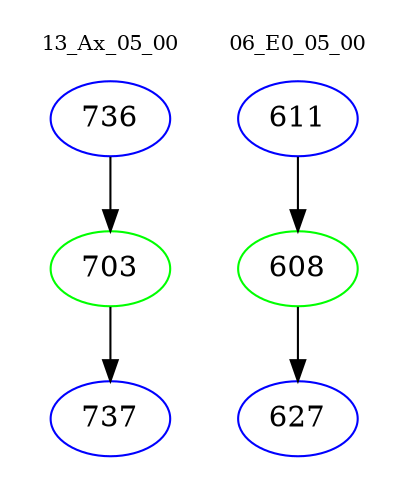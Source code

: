 digraph{
subgraph cluster_0 {
color = white
label = "13_Ax_05_00";
fontsize=10;
T0_736 [label="736", color="blue"]
T0_736 -> T0_703 [color="black"]
T0_703 [label="703", color="green"]
T0_703 -> T0_737 [color="black"]
T0_737 [label="737", color="blue"]
}
subgraph cluster_1 {
color = white
label = "06_E0_05_00";
fontsize=10;
T1_611 [label="611", color="blue"]
T1_611 -> T1_608 [color="black"]
T1_608 [label="608", color="green"]
T1_608 -> T1_627 [color="black"]
T1_627 [label="627", color="blue"]
}
}
